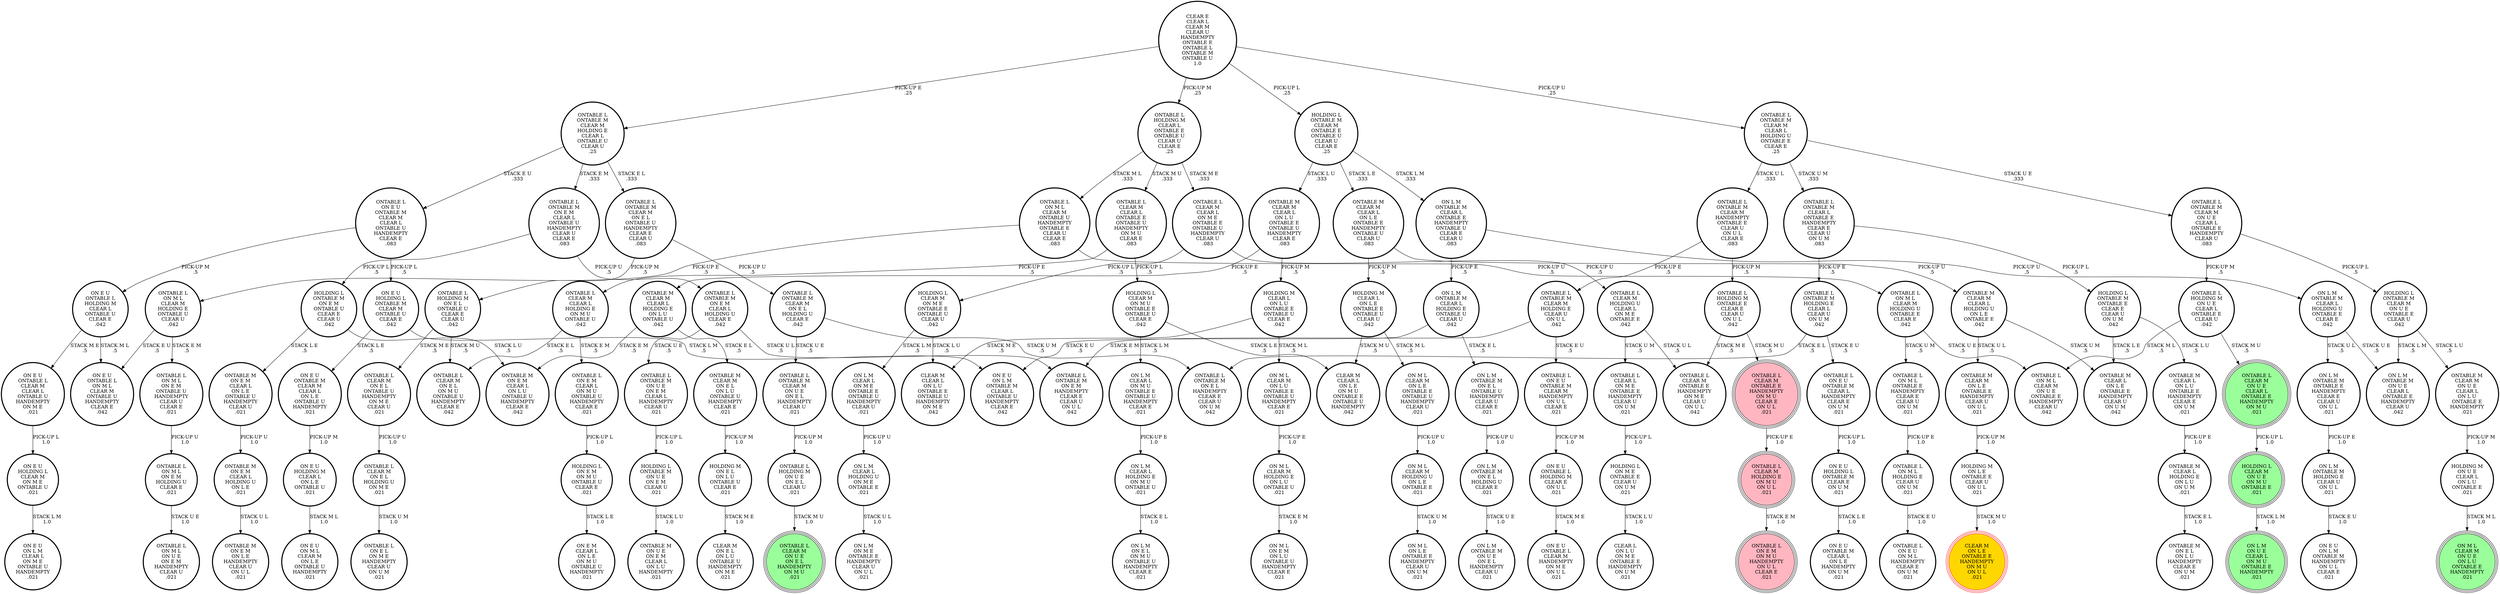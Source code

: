 digraph {
"ONTABLE L\nONTABLE M\nON E M\nCLEAR L\nONTABLE U\nHANDEMPTY\nCLEAR U\nCLEAR E\n.083\n" -> "HOLDING L\nONTABLE M\nON E M\nONTABLE U\nCLEAR E\nCLEAR U\n.042\n"[label="PICK-UP L\n.5\n"];
"ONTABLE L\nONTABLE M\nON E M\nCLEAR L\nONTABLE U\nHANDEMPTY\nCLEAR U\nCLEAR E\n.083\n" -> "ONTABLE L\nONTABLE M\nON E M\nCLEAR L\nHOLDING U\nCLEAR E\n.042\n"[label="PICK-UP U\n.5\n"];
"ONTABLE L\nCLEAR M\nCLEAR L\nONTABLE E\nONTABLE U\nHANDEMPTY\nON M U\nCLEAR E\n.083\n" -> "ONTABLE L\nCLEAR M\nCLEAR L\nHOLDING E\nON M U\nONTABLE U\n.042\n"[label="PICK-UP E\n.5\n"];
"ONTABLE L\nCLEAR M\nCLEAR L\nONTABLE E\nONTABLE U\nHANDEMPTY\nON M U\nCLEAR E\n.083\n" -> "HOLDING L\nCLEAR M\nON M U\nONTABLE E\nONTABLE U\nCLEAR E\n.042\n"[label="PICK-UP L\n.5\n"];
"ONTABLE M\nCLEAR M\nCLEAR L\nHOLDING E\nON L U\nONTABLE U\n.042\n" -> "ONTABLE M\nON E M\nCLEAR L\nON L U\nONTABLE U\nHANDEMPTY\nCLEAR E\n.042\n"[label="STACK E M\n.5\n"];
"ONTABLE M\nCLEAR M\nCLEAR L\nHOLDING E\nON L U\nONTABLE U\n.042\n" -> "ONTABLE M\nCLEAR M\nON E L\nON L U\nONTABLE U\nHANDEMPTY\nCLEAR E\n.021\n"[label="STACK E L\n.5\n"];
"ONTABLE L\nONTABLE M\nON E M\nCLEAR L\nHOLDING U\nCLEAR E\n.042\n" -> "ONTABLE L\nONTABLE M\nON E M\nHANDEMPTY\nCLEAR E\nCLEAR U\nON U L\n.042\n"[label="STACK U L\n.5\n"];
"ONTABLE L\nONTABLE M\nON E M\nCLEAR L\nHOLDING U\nCLEAR E\n.042\n" -> "ONTABLE L\nONTABLE M\nON U E\nON E M\nCLEAR L\nHANDEMPTY\nCLEAR U\n.021\n"[label="STACK U E\n.5\n"];
"ONTABLE L\nHOLDING M\nON U E\nCLEAR L\nONTABLE E\nCLEAR U\n.042\n" -> "ONTABLE L\nON M L\nCLEAR M\nON U E\nONTABLE E\nHANDEMPTY\nCLEAR U\n.042\n"[label="STACK M L\n.5\n"];
"ONTABLE L\nHOLDING M\nON U E\nCLEAR L\nONTABLE E\nCLEAR U\n.042\n" -> "ONTABLE L\nCLEAR M\nON U E\nCLEAR L\nONTABLE E\nHANDEMPTY\nON M U\n.021\n"[label="STACK M U\n.5\n"];
"ON E U\nONTABLE L\nHOLDING M\nCLEAR E\nON U L\n.021\n" -> "ON E U\nONTABLE L\nCLEAR M\nHANDEMPTY\nON M E\nON U L\n.021\n"[label="STACK M E\n1.0\n"];
"ONTABLE M\nCLEAR M\nCLEAR L\nHOLDING U\nON L E\nONTABLE E\n.042\n" -> "ONTABLE M\nCLEAR L\nON L E\nONTABLE E\nHANDEMPTY\nCLEAR U\nON U M\n.042\n"[label="STACK U M\n.5\n"];
"ONTABLE M\nCLEAR M\nCLEAR L\nHOLDING U\nON L E\nONTABLE E\n.042\n" -> "ONTABLE M\nCLEAR M\nON L E\nONTABLE E\nHANDEMPTY\nCLEAR U\nON U L\n.021\n"[label="STACK U L\n.5\n"];
"ON L M\nCLEAR L\nON M U\nONTABLE E\nONTABLE U\nHANDEMPTY\nCLEAR E\n.021\n" -> "ON L M\nCLEAR L\nHOLDING E\nON M U\nONTABLE U\n.021\n"[label="PICK-UP E\n1.0\n"];
"ONTABLE L\nCLEAR M\nHOLDING E\nON M U\nON U L\n.021\n" -> "ONTABLE L\nON E M\nON M U\nHANDEMPTY\nON U L\nCLEAR E\n.021\n"[label="STACK E M\n1.0\n"];
"ONTABLE L\nON M L\nCLEAR M\nHOLDING E\nONTABLE U\nCLEAR U\n.042\n" -> "ON E U\nONTABLE L\nON M L\nCLEAR M\nONTABLE U\nHANDEMPTY\nCLEAR E\n.042\n"[label="STACK E U\n.5\n"];
"ONTABLE L\nON M L\nCLEAR M\nHOLDING E\nONTABLE U\nCLEAR U\n.042\n" -> "ONTABLE L\nON M L\nON E M\nONTABLE U\nHANDEMPTY\nCLEAR U\nCLEAR E\n.021\n"[label="STACK E M\n.5\n"];
"ON E U\nONTABLE L\nCLEAR M\nCLEAR L\nONTABLE U\nHANDEMPTY\nON M E\n.021\n" -> "ON E U\nHOLDING L\nCLEAR M\nON M E\nONTABLE U\n.021\n"[label="PICK-UP L\n1.0\n"];
"ONTABLE L\nCLEAR M\nCLEAR L\nHOLDING E\nON M U\nONTABLE U\n.042\n" -> "ONTABLE L\nON E M\nCLEAR L\nON M U\nONTABLE U\nHANDEMPTY\nCLEAR E\n.021\n"[label="STACK E M\n.5\n"];
"ONTABLE L\nCLEAR M\nCLEAR L\nHOLDING E\nON M U\nONTABLE U\n.042\n" -> "ONTABLE L\nCLEAR M\nON E L\nON M U\nONTABLE U\nHANDEMPTY\nCLEAR E\n.042\n"[label="STACK E L\n.5\n"];
"HOLDING L\nONTABLE M\nONTABLE E\nCLEAR E\nCLEAR U\nON U M\n.042\n" -> "ONTABLE M\nCLEAR L\nON L E\nONTABLE E\nHANDEMPTY\nCLEAR U\nON U M\n.042\n"[label="STACK L E\n.5\n"];
"HOLDING L\nONTABLE M\nONTABLE E\nCLEAR E\nCLEAR U\nON U M\n.042\n" -> "ONTABLE M\nCLEAR L\nON L U\nONTABLE E\nHANDEMPTY\nCLEAR E\nON U M\n.021\n"[label="STACK L U\n.5\n"];
"HOLDING M\nCLEAR L\nON L U\nONTABLE E\nONTABLE U\nCLEAR E\n.042\n" -> "CLEAR M\nCLEAR L\nON L U\nONTABLE E\nONTABLE U\nHANDEMPTY\nON M E\n.042\n"[label="STACK M E\n.5\n"];
"HOLDING M\nCLEAR L\nON L U\nONTABLE E\nONTABLE U\nCLEAR E\n.042\n" -> "ON M L\nCLEAR M\nON L U\nONTABLE E\nONTABLE U\nHANDEMPTY\nCLEAR E\n.021\n"[label="STACK M L\n.5\n"];
"HOLDING M\nCLEAR L\nON L E\nONTABLE E\nONTABLE U\nCLEAR U\n.042\n" -> "CLEAR M\nCLEAR L\nON L E\nON M U\nONTABLE E\nONTABLE U\nHANDEMPTY\n.042\n"[label="STACK M U\n.5\n"];
"HOLDING M\nCLEAR L\nON L E\nONTABLE E\nONTABLE U\nCLEAR U\n.042\n" -> "ON M L\nCLEAR M\nON L E\nONTABLE E\nONTABLE U\nHANDEMPTY\nCLEAR U\n.021\n"[label="STACK M L\n.5\n"];
"ON L M\nONTABLE M\nHOLDING E\nCLEAR U\nON U L\n.021\n" -> "ON E U\nON L M\nONTABLE M\nHANDEMPTY\nON U L\nCLEAR E\n.021\n"[label="STACK E U\n1.0\n"];
"ON M L\nCLEAR M\nON L U\nONTABLE E\nONTABLE U\nHANDEMPTY\nCLEAR E\n.021\n" -> "ON M L\nCLEAR M\nHOLDING E\nON L U\nONTABLE U\n.021\n"[label="PICK-UP E\n1.0\n"];
"ONTABLE M\nCLEAR M\nON U E\nCLEAR L\nON L U\nONTABLE E\nHANDEMPTY\n.021\n" -> "HOLDING M\nON U E\nCLEAR L\nON L U\nONTABLE E\n.021\n"[label="PICK-UP M\n1.0\n"];
"ON L M\nONTABLE M\nCLEAR L\nHOLDING E\nONTABLE U\nCLEAR U\n.042\n" -> "ON E U\nON L M\nONTABLE M\nCLEAR L\nONTABLE U\nHANDEMPTY\nCLEAR E\n.042\n"[label="STACK E U\n.5\n"];
"ON L M\nONTABLE M\nCLEAR L\nHOLDING E\nONTABLE U\nCLEAR U\n.042\n" -> "ON L M\nONTABLE M\nON E L\nONTABLE U\nHANDEMPTY\nCLEAR U\nCLEAR E\n.021\n"[label="STACK E L\n.5\n"];
"ONTABLE L\nHOLDING M\nONTABLE E\nCLEAR E\nCLEAR U\nON U L\n.042\n" -> "ONTABLE L\nCLEAR M\nONTABLE E\nHANDEMPTY\nON M E\nCLEAR U\nON U L\n.042\n"[label="STACK M E\n.5\n"];
"ONTABLE L\nHOLDING M\nONTABLE E\nCLEAR E\nCLEAR U\nON U L\n.042\n" -> "ONTABLE L\nCLEAR M\nONTABLE E\nHANDEMPTY\nON M U\nCLEAR E\nON U L\n.021\n"[label="STACK M U\n.5\n"];
"ON E U\nHOLDING L\nONTABLE M\nCLEAR E\nON U M\n.021\n" -> "ON E U\nONTABLE M\nCLEAR L\nON L E\nHANDEMPTY\nON U M\n.021\n"[label="STACK L E\n1.0\n"];
"ONTABLE M\nCLEAR L\nHOLDING E\nON L U\nON U M\n.021\n" -> "ONTABLE M\nON E L\nON L U\nHANDEMPTY\nCLEAR E\nON U M\n.021\n"[label="STACK E L\n1.0\n"];
"HOLDING L\nONTABLE M\nON E M\nONTABLE U\nCLEAR E\nCLEAR U\n.042\n" -> "ONTABLE M\nON E M\nCLEAR L\nON L E\nONTABLE U\nHANDEMPTY\nCLEAR U\n.021\n"[label="STACK L E\n.5\n"];
"HOLDING L\nONTABLE M\nON E M\nONTABLE U\nCLEAR E\nCLEAR U\n.042\n" -> "ONTABLE M\nON E M\nCLEAR L\nON L U\nONTABLE U\nHANDEMPTY\nCLEAR E\n.042\n"[label="STACK L U\n.5\n"];
"ONTABLE L\nON M L\nON E M\nONTABLE U\nHANDEMPTY\nCLEAR U\nCLEAR E\n.021\n" -> "ONTABLE L\nON M L\nON E M\nHOLDING U\nCLEAR E\n.021\n"[label="PICK-UP U\n1.0\n"];
"ON M L\nCLEAR M\nHOLDING E\nON L U\nONTABLE U\n.021\n" -> "ON M L\nON E M\nON L U\nONTABLE U\nHANDEMPTY\nCLEAR E\n.021\n"[label="STACK E M\n1.0\n"];
"ON L M\nONTABLE M\nCLEAR L\nHOLDING U\nONTABLE E\nCLEAR E\n.042\n" -> "ON L M\nONTABLE M\nONTABLE E\nHANDEMPTY\nCLEAR E\nCLEAR U\nON U L\n.021\n"[label="STACK U L\n.5\n"];
"ON L M\nONTABLE M\nCLEAR L\nHOLDING U\nONTABLE E\nCLEAR E\n.042\n" -> "ON L M\nONTABLE M\nON U E\nCLEAR L\nONTABLE E\nHANDEMPTY\nCLEAR U\n.042\n"[label="STACK U E\n.5\n"];
"HOLDING L\nONTABLE M\nON U E\nON E M\nCLEAR U\n.021\n" -> "ONTABLE M\nON U E\nON E M\nCLEAR L\nON L U\nHANDEMPTY\n.021\n"[label="STACK L U\n1.0\n"];
"ONTABLE M\nCLEAR M\nON E L\nON L U\nONTABLE U\nHANDEMPTY\nCLEAR E\n.021\n" -> "HOLDING M\nON E L\nON L U\nONTABLE U\nCLEAR E\n.021\n"[label="PICK-UP M\n1.0\n"];
"ON L M\nONTABLE M\nON E L\nONTABLE U\nHANDEMPTY\nCLEAR U\nCLEAR E\n.021\n" -> "ON L M\nONTABLE M\nON E L\nHOLDING U\nCLEAR E\n.021\n"[label="PICK-UP U\n1.0\n"];
"ONTABLE L\nONTABLE M\nCLEAR M\nON E L\nONTABLE U\nHANDEMPTY\nCLEAR E\nCLEAR U\n.083\n" -> "ONTABLE L\nHOLDING M\nON E L\nONTABLE U\nCLEAR E\nCLEAR U\n.042\n"[label="PICK-UP M\n.5\n"];
"ONTABLE L\nONTABLE M\nCLEAR M\nON E L\nONTABLE U\nHANDEMPTY\nCLEAR E\nCLEAR U\n.083\n" -> "ONTABLE L\nONTABLE M\nCLEAR M\nON E L\nHOLDING U\nCLEAR E\n.042\n"[label="PICK-UP U\n.5\n"];
"ONTABLE L\nON E M\nCLEAR L\nON M U\nONTABLE U\nHANDEMPTY\nCLEAR E\n.021\n" -> "HOLDING L\nON E M\nON M U\nONTABLE U\nCLEAR E\n.021\n"[label="PICK-UP L\n1.0\n"];
"ONTABLE L\nCLEAR M\nON U E\nCLEAR L\nONTABLE E\nHANDEMPTY\nON M U\n.021\n" -> "HOLDING L\nCLEAR M\nON U E\nON M U\nONTABLE E\n.021\n"[label="PICK-UP L\n1.0\n"];
"ON L M\nCLEAR L\nON M E\nONTABLE E\nONTABLE U\nHANDEMPTY\nCLEAR U\n.021\n" -> "ON L M\nCLEAR L\nHOLDING U\nON M E\nONTABLE E\n.021\n"[label="PICK-UP U\n1.0\n"];
"ONTABLE L\nON E U\nONTABLE M\nCLEAR M\nCLEAR L\nONTABLE U\nHANDEMPTY\nCLEAR E\n.083\n" -> "ON E U\nHOLDING L\nONTABLE M\nCLEAR M\nONTABLE U\nCLEAR E\n.042\n"[label="PICK-UP L\n.5\n"];
"ONTABLE L\nON E U\nONTABLE M\nCLEAR M\nCLEAR L\nONTABLE U\nHANDEMPTY\nCLEAR E\n.083\n" -> "ON E U\nONTABLE L\nHOLDING M\nCLEAR L\nONTABLE U\nCLEAR E\n.042\n"[label="PICK-UP M\n.5\n"];
"ONTABLE L\nCLEAR M\nONTABLE E\nHANDEMPTY\nON M U\nCLEAR E\nON U L\n.021\n" -> "ONTABLE L\nCLEAR M\nHOLDING E\nON M U\nON U L\n.021\n"[label="PICK-UP E\n1.0\n"];
"ONTABLE L\nONTABLE M\nCLEAR M\nHOLDING E\nCLEAR L\nONTABLE U\nCLEAR U\n.25\n" -> "ONTABLE L\nON E U\nONTABLE M\nCLEAR M\nCLEAR L\nONTABLE U\nHANDEMPTY\nCLEAR E\n.083\n"[label="STACK E U\n.333\n"];
"ONTABLE L\nONTABLE M\nCLEAR M\nHOLDING E\nCLEAR L\nONTABLE U\nCLEAR U\n.25\n" -> "ONTABLE L\nONTABLE M\nON E M\nCLEAR L\nONTABLE U\nHANDEMPTY\nCLEAR U\nCLEAR E\n.083\n"[label="STACK E M\n.333\n"];
"ONTABLE L\nONTABLE M\nCLEAR M\nHOLDING E\nCLEAR L\nONTABLE U\nCLEAR U\n.25\n" -> "ONTABLE L\nONTABLE M\nCLEAR M\nON E L\nONTABLE U\nHANDEMPTY\nCLEAR E\nCLEAR U\n.083\n"[label="STACK E L\n.333\n"];
"ONTABLE L\nON M L\nON E M\nHOLDING U\nCLEAR E\n.021\n" -> "ONTABLE L\nON M L\nON U E\nON E M\nHANDEMPTY\nCLEAR U\n.021\n"[label="STACK U E\n1.0\n"];
"ONTABLE L\nHOLDING M\nCLEAR L\nONTABLE E\nONTABLE U\nCLEAR U\nCLEAR E\n.25\n" -> "ONTABLE L\nON M L\nCLEAR M\nONTABLE U\nHANDEMPTY\nONTABLE E\nCLEAR U\nCLEAR E\n.083\n"[label="STACK M L\n.333\n"];
"ONTABLE L\nHOLDING M\nCLEAR L\nONTABLE E\nONTABLE U\nCLEAR U\nCLEAR E\n.25\n" -> "ONTABLE L\nCLEAR M\nCLEAR L\nON M E\nONTABLE E\nONTABLE U\nHANDEMPTY\nCLEAR U\n.083\n"[label="STACK M E\n.333\n"];
"ONTABLE L\nHOLDING M\nCLEAR L\nONTABLE E\nONTABLE U\nCLEAR U\nCLEAR E\n.25\n" -> "ONTABLE L\nCLEAR M\nCLEAR L\nONTABLE E\nONTABLE U\nHANDEMPTY\nON M U\nCLEAR E\n.083\n"[label="STACK M U\n.333\n"];
"ONTABLE L\nON M L\nCLEAR M\nHOLDING U\nONTABLE E\nCLEAR E\n.042\n" -> "ONTABLE L\nON M L\nONTABLE E\nHANDEMPTY\nCLEAR E\nCLEAR U\nON U M\n.021\n"[label="STACK U M\n.5\n"];
"ONTABLE L\nON M L\nCLEAR M\nHOLDING U\nONTABLE E\nCLEAR E\n.042\n" -> "ONTABLE L\nON M L\nCLEAR M\nON U E\nONTABLE E\nHANDEMPTY\nCLEAR U\n.042\n"[label="STACK U E\n.5\n"];
"ONTABLE L\nHOLDING M\nON E L\nONTABLE U\nCLEAR E\nCLEAR U\n.042\n" -> "ONTABLE L\nCLEAR M\nON E L\nON M U\nONTABLE U\nHANDEMPTY\nCLEAR E\n.042\n"[label="STACK M U\n.5\n"];
"ONTABLE L\nHOLDING M\nON E L\nONTABLE U\nCLEAR E\nCLEAR U\n.042\n" -> "ONTABLE L\nCLEAR M\nON E L\nONTABLE U\nHANDEMPTY\nON M E\nCLEAR U\n.021\n"[label="STACK M E\n.5\n"];
"HOLDING L\nON E M\nON M U\nONTABLE U\nCLEAR E\n.021\n" -> "ON E M\nCLEAR L\nON L E\nON M U\nONTABLE U\nHANDEMPTY\n.021\n"[label="STACK L E\n1.0\n"];
"ONTABLE L\nONTABLE M\nCLEAR M\nHANDEMPTY\nONTABLE E\nCLEAR U\nON U L\nCLEAR E\n.083\n" -> "ONTABLE L\nONTABLE M\nCLEAR M\nHOLDING E\nCLEAR U\nON U L\n.042\n"[label="PICK-UP E\n.5\n"];
"ONTABLE L\nONTABLE M\nCLEAR M\nHANDEMPTY\nONTABLE E\nCLEAR U\nON U L\nCLEAR E\n.083\n" -> "ONTABLE L\nHOLDING M\nONTABLE E\nCLEAR E\nCLEAR U\nON U L\n.042\n"[label="PICK-UP M\n.5\n"];
"ONTABLE L\nCLEAR M\nON E L\nHOLDING U\nON M E\n.021\n" -> "ONTABLE L\nON E L\nON M E\nHANDEMPTY\nCLEAR U\nON U M\n.021\n"[label="STACK U M\n1.0\n"];
"ON E U\nHOLDING L\nCLEAR M\nON M E\nONTABLE U\n.021\n" -> "ON E U\nON L M\nCLEAR L\nON M E\nONTABLE U\nHANDEMPTY\n.021\n"[label="STACK L M\n1.0\n"];
"ONTABLE L\nCLEAR M\nHOLDING U\nCLEAR L\nON M E\nONTABLE E\n.042\n" -> "ONTABLE L\nCLEAR L\nON M E\nONTABLE E\nHANDEMPTY\nCLEAR U\nON U M\n.021\n"[label="STACK U M\n.5\n"];
"ONTABLE L\nCLEAR M\nHOLDING U\nCLEAR L\nON M E\nONTABLE E\n.042\n" -> "ONTABLE L\nCLEAR M\nONTABLE E\nHANDEMPTY\nON M E\nCLEAR U\nON U L\n.042\n"[label="STACK U L\n.5\n"];
"ON E U\nONTABLE L\nHOLDING M\nCLEAR L\nONTABLE U\nCLEAR E\n.042\n" -> "ON E U\nONTABLE L\nON M L\nCLEAR M\nONTABLE U\nHANDEMPTY\nCLEAR E\n.042\n"[label="STACK M L\n.5\n"];
"ON E U\nONTABLE L\nHOLDING M\nCLEAR L\nONTABLE U\nCLEAR E\n.042\n" -> "ON E U\nONTABLE L\nCLEAR M\nCLEAR L\nONTABLE U\nHANDEMPTY\nON M E\n.021\n"[label="STACK M E\n.5\n"];
"HOLDING M\nON U E\nCLEAR L\nON L U\nONTABLE E\n.021\n" -> "ON M L\nCLEAR M\nON U E\nON L U\nONTABLE E\nHANDEMPTY\n.021\n"[label="STACK M L\n1.0\n"];
"HOLDING L\nCLEAR M\nON M E\nONTABLE E\nONTABLE U\nCLEAR U\n.042\n" -> "CLEAR M\nCLEAR L\nON L U\nONTABLE E\nONTABLE U\nHANDEMPTY\nON M E\n.042\n"[label="STACK L U\n.5\n"];
"HOLDING L\nCLEAR M\nON M E\nONTABLE E\nONTABLE U\nCLEAR U\n.042\n" -> "ON L M\nCLEAR L\nON M E\nONTABLE E\nONTABLE U\nHANDEMPTY\nCLEAR U\n.021\n"[label="STACK L M\n.5\n"];
"ONTABLE L\nCLEAR M\nCLEAR L\nON M E\nONTABLE E\nONTABLE U\nHANDEMPTY\nCLEAR U\n.083\n" -> "HOLDING L\nCLEAR M\nON M E\nONTABLE E\nONTABLE U\nCLEAR U\n.042\n"[label="PICK-UP L\n.5\n"];
"ONTABLE L\nCLEAR M\nCLEAR L\nON M E\nONTABLE E\nONTABLE U\nHANDEMPTY\nCLEAR U\n.083\n" -> "ONTABLE L\nCLEAR M\nHOLDING U\nCLEAR L\nON M E\nONTABLE E\n.042\n"[label="PICK-UP U\n.5\n"];
"HOLDING L\nONTABLE M\nCLEAR M\nON U E\nONTABLE E\nCLEAR U\n.042\n" -> "ONTABLE M\nCLEAR M\nON U E\nCLEAR L\nON L U\nONTABLE E\nHANDEMPTY\n.021\n"[label="STACK L U\n.5\n"];
"HOLDING L\nONTABLE M\nCLEAR M\nON U E\nONTABLE E\nCLEAR U\n.042\n" -> "ON L M\nONTABLE M\nON U E\nCLEAR L\nONTABLE E\nHANDEMPTY\nCLEAR U\n.042\n"[label="STACK L M\n.5\n"];
"ONTABLE M\nCLEAR L\nON L U\nONTABLE E\nHANDEMPTY\nCLEAR E\nON U M\n.021\n" -> "ONTABLE M\nCLEAR L\nHOLDING E\nON L U\nON U M\n.021\n"[label="PICK-UP E\n1.0\n"];
"HOLDING L\nCLEAR M\nON M U\nONTABLE E\nONTABLE U\nCLEAR E\n.042\n" -> "CLEAR M\nCLEAR L\nON L E\nON M U\nONTABLE E\nONTABLE U\nHANDEMPTY\n.042\n"[label="STACK L E\n.5\n"];
"HOLDING L\nCLEAR M\nON M U\nONTABLE E\nONTABLE U\nCLEAR E\n.042\n" -> "ON L M\nCLEAR L\nON M U\nONTABLE E\nONTABLE U\nHANDEMPTY\nCLEAR E\n.021\n"[label="STACK L M\n.5\n"];
"ONTABLE M\nCLEAR M\nCLEAR L\nON L U\nONTABLE E\nONTABLE U\nHANDEMPTY\nCLEAR E\n.083\n" -> "HOLDING M\nCLEAR L\nON L U\nONTABLE E\nONTABLE U\nCLEAR E\n.042\n"[label="PICK-UP M\n.5\n"];
"ONTABLE M\nCLEAR M\nCLEAR L\nON L U\nONTABLE E\nONTABLE U\nHANDEMPTY\nCLEAR E\n.083\n" -> "ONTABLE M\nCLEAR M\nCLEAR L\nHOLDING E\nON L U\nONTABLE U\n.042\n"[label="PICK-UP E\n.5\n"];
"ONTABLE L\nONTABLE M\nCLEAR L\nONTABLE E\nHANDEMPTY\nCLEAR E\nCLEAR U\nON U M\n.083\n" -> "ONTABLE L\nONTABLE M\nHOLDING E\nCLEAR L\nCLEAR U\nON U M\n.042\n"[label="PICK-UP E\n.5\n"];
"ONTABLE L\nONTABLE M\nCLEAR L\nONTABLE E\nHANDEMPTY\nCLEAR E\nCLEAR U\nON U M\n.083\n" -> "HOLDING L\nONTABLE M\nONTABLE E\nCLEAR E\nCLEAR U\nON U M\n.042\n"[label="PICK-UP L\n.5\n"];
"ON L M\nONTABLE M\nCLEAR L\nONTABLE E\nHANDEMPTY\nONTABLE U\nCLEAR E\nCLEAR U\n.083\n" -> "ON L M\nONTABLE M\nCLEAR L\nHOLDING E\nONTABLE U\nCLEAR U\n.042\n"[label="PICK-UP E\n.5\n"];
"ON L M\nONTABLE M\nCLEAR L\nONTABLE E\nHANDEMPTY\nONTABLE U\nCLEAR E\nCLEAR U\n.083\n" -> "ON L M\nONTABLE M\nCLEAR L\nHOLDING U\nONTABLE E\nCLEAR E\n.042\n"[label="PICK-UP U\n.5\n"];
"ON E U\nHOLDING M\nCLEAR L\nON L E\nONTABLE U\n.021\n" -> "ON E U\nON M L\nCLEAR M\nON L E\nONTABLE U\nHANDEMPTY\n.021\n"[label="STACK M L\n1.0\n"];
"ONTABLE L\nON M L\nHOLDING E\nCLEAR U\nON U M\n.021\n" -> "ONTABLE L\nON E U\nON M L\nHANDEMPTY\nCLEAR E\nON U M\n.021\n"[label="STACK E U\n1.0\n"];
"ONTABLE M\nCLEAR M\nCLEAR L\nON L E\nONTABLE E\nHANDEMPTY\nONTABLE U\nCLEAR U\n.083\n" -> "HOLDING M\nCLEAR L\nON L E\nONTABLE E\nONTABLE U\nCLEAR U\n.042\n"[label="PICK-UP M\n.5\n"];
"ONTABLE M\nCLEAR M\nCLEAR L\nON L E\nONTABLE E\nHANDEMPTY\nONTABLE U\nCLEAR U\n.083\n" -> "ONTABLE M\nCLEAR M\nCLEAR L\nHOLDING U\nON L E\nONTABLE E\n.042\n"[label="PICK-UP U\n.5\n"];
"ONTABLE M\nON E M\nCLEAR L\nON L E\nONTABLE U\nHANDEMPTY\nCLEAR U\n.021\n" -> "ONTABLE M\nON E M\nCLEAR L\nHOLDING U\nON L E\n.021\n"[label="PICK-UP U\n1.0\n"];
"ON L M\nONTABLE M\nONTABLE E\nHANDEMPTY\nCLEAR E\nCLEAR U\nON U L\n.021\n" -> "ON L M\nONTABLE M\nHOLDING E\nCLEAR U\nON U L\n.021\n"[label="PICK-UP E\n1.0\n"];
"ON M L\nCLEAR M\nON L E\nONTABLE E\nONTABLE U\nHANDEMPTY\nCLEAR U\n.021\n" -> "ON M L\nCLEAR M\nHOLDING U\nON L E\nONTABLE E\n.021\n"[label="PICK-UP U\n1.0\n"];
"ONTABLE L\nON M L\nCLEAR M\nONTABLE U\nHANDEMPTY\nONTABLE E\nCLEAR U\nCLEAR E\n.083\n" -> "ONTABLE L\nON M L\nCLEAR M\nHOLDING E\nONTABLE U\nCLEAR U\n.042\n"[label="PICK-UP E\n.5\n"];
"ONTABLE L\nON M L\nCLEAR M\nONTABLE U\nHANDEMPTY\nONTABLE E\nCLEAR U\nCLEAR E\n.083\n" -> "ONTABLE L\nON M L\nCLEAR M\nHOLDING U\nONTABLE E\nCLEAR E\n.042\n"[label="PICK-UP U\n.5\n"];
"CLEAR E\nCLEAR L\nCLEAR M\nCLEAR U\nHANDEMPTY\nONTABLE E\nONTABLE L\nONTABLE M\nONTABLE U\n1.0\n" -> "ONTABLE L\nHOLDING M\nCLEAR L\nONTABLE E\nONTABLE U\nCLEAR U\nCLEAR E\n.25\n"[label="PICK-UP M\n.25\n"];
"CLEAR E\nCLEAR L\nCLEAR M\nCLEAR U\nHANDEMPTY\nONTABLE E\nONTABLE L\nONTABLE M\nONTABLE U\n1.0\n" -> "HOLDING L\nONTABLE M\nCLEAR M\nONTABLE E\nONTABLE U\nCLEAR U\nCLEAR E\n.25\n"[label="PICK-UP L\n.25\n"];
"CLEAR E\nCLEAR L\nCLEAR M\nCLEAR U\nHANDEMPTY\nONTABLE E\nONTABLE L\nONTABLE M\nONTABLE U\n1.0\n" -> "ONTABLE L\nONTABLE M\nCLEAR M\nCLEAR L\nHOLDING U\nONTABLE E\nCLEAR E\n.25\n"[label="PICK-UP U\n.25\n"];
"CLEAR E\nCLEAR L\nCLEAR M\nCLEAR U\nHANDEMPTY\nONTABLE E\nONTABLE L\nONTABLE M\nONTABLE U\n1.0\n" -> "ONTABLE L\nONTABLE M\nCLEAR M\nHOLDING E\nCLEAR L\nONTABLE U\nCLEAR U\n.25\n"[label="PICK-UP E\n.25\n"];
"ON L M\nCLEAR L\nHOLDING U\nON M E\nONTABLE E\n.021\n" -> "ON L M\nON M E\nONTABLE E\nHANDEMPTY\nCLEAR U\nON U L\n.021\n"[label="STACK U L\n1.0\n"];
"ONTABLE L\nON E U\nONTABLE M\nCLEAR M\nHANDEMPTY\nON U L\nCLEAR E\n.021\n" -> "ON E U\nONTABLE L\nHOLDING M\nCLEAR E\nON U L\n.021\n"[label="PICK-UP M\n1.0\n"];
"ONTABLE L\nCLEAR L\nON M E\nONTABLE E\nHANDEMPTY\nCLEAR U\nON U M\n.021\n" -> "HOLDING L\nON M E\nONTABLE E\nCLEAR U\nON U M\n.021\n"[label="PICK-UP L\n1.0\n"];
"ONTABLE M\nCLEAR M\nON L E\nONTABLE E\nHANDEMPTY\nCLEAR U\nON U L\n.021\n" -> "HOLDING M\nON L E\nONTABLE E\nCLEAR U\nON U L\n.021\n"[label="PICK-UP M\n1.0\n"];
"ONTABLE L\nONTABLE M\nHOLDING E\nCLEAR L\nCLEAR U\nON U M\n.042\n" -> "ONTABLE L\nON E U\nONTABLE M\nCLEAR L\nHANDEMPTY\nCLEAR E\nON U M\n.021\n"[label="STACK E U\n.5\n"];
"ONTABLE L\nONTABLE M\nHOLDING E\nCLEAR L\nCLEAR U\nON U M\n.042\n" -> "ONTABLE L\nONTABLE M\nON E L\nHANDEMPTY\nCLEAR E\nCLEAR U\nON U M\n.042\n"[label="STACK E L\n.5\n"];
"ON L M\nONTABLE M\nON E L\nHOLDING U\nCLEAR E\n.021\n" -> "ON L M\nONTABLE M\nON U E\nON E L\nHANDEMPTY\nCLEAR U\n.021\n"[label="STACK U E\n1.0\n"];
"ONTABLE L\nONTABLE M\nON U E\nON E M\nCLEAR L\nHANDEMPTY\nCLEAR U\n.021\n" -> "HOLDING L\nONTABLE M\nON U E\nON E M\nCLEAR U\n.021\n"[label="PICK-UP L\n1.0\n"];
"ON E U\nONTABLE M\nCLEAR M\nCLEAR L\nON L E\nONTABLE U\nHANDEMPTY\n.021\n" -> "ON E U\nHOLDING M\nCLEAR L\nON L E\nONTABLE U\n.021\n"[label="PICK-UP M\n1.0\n"];
"ONTABLE L\nHOLDING M\nON U E\nON E L\nCLEAR U\n.021\n" -> "ONTABLE L\nCLEAR M\nON U E\nON E L\nHANDEMPTY\nON M U\n.021\n"[label="STACK M U\n1.0\n"];
"ONTABLE L\nONTABLE M\nCLEAR M\nON U E\nCLEAR L\nONTABLE E\nHANDEMPTY\nCLEAR U\n.083\n" -> "ONTABLE L\nHOLDING M\nON U E\nCLEAR L\nONTABLE E\nCLEAR U\n.042\n"[label="PICK-UP M\n.5\n"];
"ONTABLE L\nONTABLE M\nCLEAR M\nON U E\nCLEAR L\nONTABLE E\nHANDEMPTY\nCLEAR U\n.083\n" -> "HOLDING L\nONTABLE M\nCLEAR M\nON U E\nONTABLE E\nCLEAR U\n.042\n"[label="PICK-UP L\n.5\n"];
"ON E U\nHOLDING L\nONTABLE M\nCLEAR M\nONTABLE U\nCLEAR E\n.042\n" -> "ON E U\nON L M\nONTABLE M\nCLEAR L\nONTABLE U\nHANDEMPTY\nCLEAR E\n.042\n"[label="STACK L M\n.5\n"];
"ON E U\nHOLDING L\nONTABLE M\nCLEAR M\nONTABLE U\nCLEAR E\n.042\n" -> "ON E U\nONTABLE M\nCLEAR M\nCLEAR L\nON L E\nONTABLE U\nHANDEMPTY\n.021\n"[label="STACK L E\n.5\n"];
"HOLDING L\nONTABLE M\nCLEAR M\nONTABLE E\nONTABLE U\nCLEAR U\nCLEAR E\n.25\n" -> "ON L M\nONTABLE M\nCLEAR L\nONTABLE E\nHANDEMPTY\nONTABLE U\nCLEAR E\nCLEAR U\n.083\n"[label="STACK L M\n.333\n"];
"HOLDING L\nONTABLE M\nCLEAR M\nONTABLE E\nONTABLE U\nCLEAR U\nCLEAR E\n.25\n" -> "ONTABLE M\nCLEAR M\nCLEAR L\nON L E\nONTABLE E\nHANDEMPTY\nONTABLE U\nCLEAR U\n.083\n"[label="STACK L E\n.333\n"];
"HOLDING L\nONTABLE M\nCLEAR M\nONTABLE E\nONTABLE U\nCLEAR U\nCLEAR E\n.25\n" -> "ONTABLE M\nCLEAR M\nCLEAR L\nON L U\nONTABLE E\nONTABLE U\nHANDEMPTY\nCLEAR E\n.083\n"[label="STACK L U\n.333\n"];
"HOLDING M\nON E L\nON L U\nONTABLE U\nCLEAR E\n.021\n" -> "CLEAR M\nON E L\nON L U\nONTABLE U\nHANDEMPTY\nON M E\n.021\n"[label="STACK M E\n1.0\n"];
"ON M L\nCLEAR M\nHOLDING U\nON L E\nONTABLE E\n.021\n" -> "ON M L\nON L E\nONTABLE E\nHANDEMPTY\nCLEAR U\nON U M\n.021\n"[label="STACK U M\n1.0\n"];
"ONTABLE L\nONTABLE M\nCLEAR M\nON U E\nON E L\nHANDEMPTY\nCLEAR U\n.021\n" -> "ONTABLE L\nHOLDING M\nON U E\nON E L\nCLEAR U\n.021\n"[label="PICK-UP M\n1.0\n"];
"ON L M\nCLEAR L\nHOLDING E\nON M U\nONTABLE U\n.021\n" -> "ON L M\nON E L\nON M U\nONTABLE U\nHANDEMPTY\nCLEAR E\n.021\n"[label="STACK E L\n1.0\n"];
"HOLDING M\nON L E\nONTABLE E\nCLEAR U\nON U L\n.021\n" -> "CLEAR M\nON L E\nONTABLE E\nHANDEMPTY\nON M U\nON U L\n.021\n"[label="STACK M U\n1.0\n"];
"ONTABLE L\nONTABLE M\nCLEAR M\nCLEAR L\nHOLDING U\nONTABLE E\nCLEAR E\n.25\n" -> "ONTABLE L\nONTABLE M\nCLEAR M\nON U E\nCLEAR L\nONTABLE E\nHANDEMPTY\nCLEAR U\n.083\n"[label="STACK U E\n.333\n"];
"ONTABLE L\nONTABLE M\nCLEAR M\nCLEAR L\nHOLDING U\nONTABLE E\nCLEAR E\n.25\n" -> "ONTABLE L\nONTABLE M\nCLEAR M\nHANDEMPTY\nONTABLE E\nCLEAR U\nON U L\nCLEAR E\n.083\n"[label="STACK U L\n.333\n"];
"ONTABLE L\nONTABLE M\nCLEAR M\nCLEAR L\nHOLDING U\nONTABLE E\nCLEAR E\n.25\n" -> "ONTABLE L\nONTABLE M\nCLEAR L\nONTABLE E\nHANDEMPTY\nCLEAR E\nCLEAR U\nON U M\n.083\n"[label="STACK U M\n.333\n"];
"ONTABLE M\nON E M\nCLEAR L\nHOLDING U\nON L E\n.021\n" -> "ONTABLE M\nON E M\nON L E\nHANDEMPTY\nCLEAR U\nON U L\n.021\n"[label="STACK U L\n1.0\n"];
"ONTABLE L\nONTABLE M\nCLEAR M\nHOLDING E\nCLEAR U\nON U L\n.042\n" -> "ONTABLE L\nONTABLE M\nON E M\nHANDEMPTY\nCLEAR E\nCLEAR U\nON U L\n.042\n"[label="STACK E M\n.5\n"];
"ONTABLE L\nONTABLE M\nCLEAR M\nHOLDING E\nCLEAR U\nON U L\n.042\n" -> "ONTABLE L\nON E U\nONTABLE M\nCLEAR M\nHANDEMPTY\nON U L\nCLEAR E\n.021\n"[label="STACK E U\n.5\n"];
"HOLDING L\nON M E\nONTABLE E\nCLEAR U\nON U M\n.021\n" -> "CLEAR L\nON L U\nON M E\nONTABLE E\nHANDEMPTY\nON U M\n.021\n"[label="STACK L U\n1.0\n"];
"ONTABLE L\nON M L\nONTABLE E\nHANDEMPTY\nCLEAR E\nCLEAR U\nON U M\n.021\n" -> "ONTABLE L\nON M L\nHOLDING E\nCLEAR U\nON U M\n.021\n"[label="PICK-UP E\n1.0\n"];
"ONTABLE L\nONTABLE M\nCLEAR M\nON E L\nHOLDING U\nCLEAR E\n.042\n" -> "ONTABLE L\nONTABLE M\nCLEAR M\nON U E\nON E L\nHANDEMPTY\nCLEAR U\n.021\n"[label="STACK U E\n.5\n"];
"ONTABLE L\nONTABLE M\nCLEAR M\nON E L\nHOLDING U\nCLEAR E\n.042\n" -> "ONTABLE L\nONTABLE M\nON E L\nHANDEMPTY\nCLEAR E\nCLEAR U\nON U M\n.042\n"[label="STACK U M\n.5\n"];
"ONTABLE L\nON E U\nONTABLE M\nCLEAR L\nHANDEMPTY\nCLEAR E\nON U M\n.021\n" -> "ON E U\nHOLDING L\nONTABLE M\nCLEAR E\nON U M\n.021\n"[label="PICK-UP L\n1.0\n"];
"HOLDING L\nCLEAR M\nON U E\nON M U\nONTABLE E\n.021\n" -> "ON L M\nON U E\nCLEAR L\nON M U\nONTABLE E\nHANDEMPTY\n.021\n"[label="STACK L M\n1.0\n"];
"ONTABLE L\nCLEAR M\nON E L\nONTABLE U\nHANDEMPTY\nON M E\nCLEAR U\n.021\n" -> "ONTABLE L\nCLEAR M\nON E L\nHOLDING U\nON M E\n.021\n"[label="PICK-UP U\n1.0\n"];
"ON E U\nONTABLE M\nCLEAR L\nON L E\nHANDEMPTY\nON U M\n.021\n" [shape=circle, penwidth=3];
"ON L M\nON E L\nON M U\nONTABLE U\nHANDEMPTY\nCLEAR E\n.021\n" [shape=circle, penwidth=3];
"ON E U\nON L M\nCLEAR L\nON M E\nONTABLE U\nHANDEMPTY\n.021\n" [shape=circle, penwidth=3];
"ON L M\nONTABLE M\nON U E\nCLEAR L\nONTABLE E\nHANDEMPTY\nCLEAR U\n.042\n" [shape=circle, penwidth=3];
"ON L M\nON M E\nONTABLE E\nHANDEMPTY\nCLEAR U\nON U L\n.021\n" [shape=circle, penwidth=3];
"ON M L\nON L E\nONTABLE E\nHANDEMPTY\nCLEAR U\nON U M\n.021\n" [shape=circle, penwidth=3];
"ONTABLE M\nCLEAR L\nON L E\nONTABLE E\nHANDEMPTY\nCLEAR U\nON U M\n.042\n" [shape=circle, penwidth=3];
"ONTABLE L\nONTABLE M\nON E M\nHANDEMPTY\nCLEAR E\nCLEAR U\nON U L\n.042\n" [shape=circle, penwidth=3];
"ONTABLE L\nON E L\nON M E\nHANDEMPTY\nCLEAR U\nON U M\n.021\n" [shape=circle, penwidth=3];
"ON E U\nON M L\nCLEAR M\nON L E\nONTABLE U\nHANDEMPTY\n.021\n" [shape=circle, penwidth=3];
"ON L M\nONTABLE M\nON U E\nON E L\nHANDEMPTY\nCLEAR U\n.021\n" [shape=circle, penwidth=3];
"ON L M\nON U E\nCLEAR L\nON M U\nONTABLE E\nHANDEMPTY\n.021\n" [shape=circle, style=filled, fillcolor=palegreen1, peripheries=3];
"ONTABLE L\nON E U\nON M L\nHANDEMPTY\nCLEAR E\nON U M\n.021\n" [shape=circle, penwidth=3];
"ON E U\nONTABLE L\nON M L\nCLEAR M\nONTABLE U\nHANDEMPTY\nCLEAR E\n.042\n" [shape=circle, penwidth=3];
"ONTABLE L\nON M L\nCLEAR M\nON U E\nONTABLE E\nHANDEMPTY\nCLEAR U\n.042\n" [shape=circle, penwidth=3];
"CLEAR M\nON E L\nON L U\nONTABLE U\nHANDEMPTY\nON M E\n.021\n" [shape=circle, penwidth=3];
"ON E M\nCLEAR L\nON L E\nON M U\nONTABLE U\nHANDEMPTY\n.021\n" [shape=circle, penwidth=3];
"ON E U\nON L M\nONTABLE M\nCLEAR L\nONTABLE U\nHANDEMPTY\nCLEAR E\n.042\n" [shape=circle, penwidth=3];
"CLEAR M\nCLEAR L\nON L U\nONTABLE E\nONTABLE U\nHANDEMPTY\nON M E\n.042\n" [shape=circle, penwidth=3];
"ON E U\nON L M\nONTABLE M\nHANDEMPTY\nON U L\nCLEAR E\n.021\n" [shape=circle, penwidth=3];
"ONTABLE M\nON E M\nCLEAR L\nON L U\nONTABLE U\nHANDEMPTY\nCLEAR E\n.042\n" [shape=circle, penwidth=3];
"CLEAR L\nON L U\nON M E\nONTABLE E\nHANDEMPTY\nON U M\n.021\n" [shape=circle, penwidth=3];
"ON M L\nCLEAR M\nON U E\nON L U\nONTABLE E\nHANDEMPTY\n.021\n" [shape=circle, style=filled, fillcolor=palegreen1, peripheries=3];
"CLEAR M\nCLEAR L\nON L E\nON M U\nONTABLE E\nONTABLE U\nHANDEMPTY\n.042\n" [shape=circle, penwidth=3];
"ONTABLE L\nCLEAR M\nONTABLE E\nHANDEMPTY\nON M E\nCLEAR U\nON U L\n.042\n" [shape=circle, penwidth=3];
"ONTABLE M\nON U E\nON E M\nCLEAR L\nON L U\nHANDEMPTY\n.021\n" [shape=circle, penwidth=3];
"ONTABLE L\nCLEAR M\nON E L\nON M U\nONTABLE U\nHANDEMPTY\nCLEAR E\n.042\n" [shape=circle, penwidth=3];
"ONTABLE L\nON E M\nON M U\nHANDEMPTY\nON U L\nCLEAR E\n.021\n" [shape=circle, style=filled, fillcolor=lightpink, peripheries=3];
"ON E U\nONTABLE L\nCLEAR M\nHANDEMPTY\nON M E\nON U L\n.021\n" [shape=circle, penwidth=3];
"ONTABLE M\nON E M\nON L E\nHANDEMPTY\nCLEAR U\nON U L\n.021\n" [shape=circle, penwidth=3];
"ONTABLE L\nONTABLE M\nON E L\nHANDEMPTY\nCLEAR E\nCLEAR U\nON U M\n.042\n" [shape=circle, penwidth=3];
"ONTABLE L\nCLEAR M\nON U E\nON E L\nHANDEMPTY\nON M U\n.021\n" [shape=circle, style=filled, fillcolor=palegreen1, peripheries=3];
"ON M L\nON E M\nON L U\nONTABLE U\nHANDEMPTY\nCLEAR E\n.021\n" [shape=circle, penwidth=3];
"ONTABLE M\nON E L\nON L U\nHANDEMPTY\nCLEAR E\nON U M\n.021\n" [shape=circle, penwidth=3];
"CLEAR M\nON L E\nONTABLE E\nHANDEMPTY\nON M U\nON U L\n.021\n" [shape=circle, style=filled color=red, fillcolor=gold, peripheries=3];
"ONTABLE L\nON M L\nON U E\nON E M\nHANDEMPTY\nCLEAR U\n.021\n" [shape=circle, penwidth=3];
"ON M L\nCLEAR M\nON L U\nONTABLE E\nONTABLE U\nHANDEMPTY\nCLEAR E\n.021\n" [shape=circle, penwidth=3];
"HOLDING M\nCLEAR L\nON L E\nONTABLE E\nONTABLE U\nCLEAR U\n.042\n" [shape=circle, penwidth=3];
"ON E U\nONTABLE L\nCLEAR M\nCLEAR L\nONTABLE U\nHANDEMPTY\nON M E\n.021\n" [shape=circle, penwidth=3];
"ON E U\nONTABLE M\nCLEAR L\nON L E\nHANDEMPTY\nON U M\n.021\n" [shape=circle, penwidth=3];
"ONTABLE L\nCLEAR M\nON E L\nONTABLE U\nHANDEMPTY\nON M E\nCLEAR U\n.021\n" [shape=circle, penwidth=3];
"ON L M\nON E L\nON M U\nONTABLE U\nHANDEMPTY\nCLEAR E\n.021\n" [shape=circle, penwidth=3];
"ON E U\nON L M\nCLEAR L\nON M E\nONTABLE U\nHANDEMPTY\n.021\n" [shape=circle, penwidth=3];
"ON M L\nCLEAR M\nHOLDING E\nON L U\nONTABLE U\n.021\n" [shape=circle, penwidth=3];
"HOLDING L\nCLEAR M\nON M E\nONTABLE E\nONTABLE U\nCLEAR U\n.042\n" [shape=circle, penwidth=3];
"ON L M\nONTABLE M\nON E L\nONTABLE U\nHANDEMPTY\nCLEAR U\nCLEAR E\n.021\n" [shape=circle, penwidth=3];
"ONTABLE L\nON M L\nCLEAR M\nHOLDING E\nONTABLE U\nCLEAR U\n.042\n" [shape=circle, penwidth=3];
"ON L M\nONTABLE M\nCLEAR L\nHOLDING E\nONTABLE U\nCLEAR U\n.042\n" [shape=circle, penwidth=3];
"ONTABLE L\nON M L\nHOLDING E\nCLEAR U\nON U M\n.021\n" [shape=circle, penwidth=3];
"ON L M\nONTABLE M\nON U E\nCLEAR L\nONTABLE E\nHANDEMPTY\nCLEAR U\n.042\n" [shape=circle, penwidth=3];
"ONTABLE L\nON E M\nCLEAR L\nON M U\nONTABLE U\nHANDEMPTY\nCLEAR E\n.021\n" [shape=circle, penwidth=3];
"ON L M\nON M E\nONTABLE E\nHANDEMPTY\nCLEAR U\nON U L\n.021\n" [shape=circle, penwidth=3];
"ONTABLE L\nONTABLE M\nON E M\nCLEAR L\nHOLDING U\nCLEAR E\n.042\n" [shape=circle, penwidth=3];
"ONTABLE L\nHOLDING M\nON U E\nCLEAR L\nONTABLE E\nCLEAR U\n.042\n" [shape=circle, penwidth=3];
"ON M L\nCLEAR M\nHOLDING U\nON L E\nONTABLE E\n.021\n" [shape=circle, penwidth=3];
"ON M L\nON L E\nONTABLE E\nHANDEMPTY\nCLEAR U\nON U M\n.021\n" [shape=circle, penwidth=3];
"ONTABLE L\nONTABLE M\nCLEAR M\nHOLDING E\nCLEAR L\nONTABLE U\nCLEAR U\n.25\n" [shape=circle, penwidth=3];
"ONTABLE M\nCLEAR L\nON L E\nONTABLE E\nHANDEMPTY\nCLEAR U\nON U M\n.042\n" [shape=circle, penwidth=3];
"ONTABLE L\nONTABLE M\nON E M\nHANDEMPTY\nCLEAR E\nCLEAR U\nON U L\n.042\n" [shape=circle, penwidth=3];
"HOLDING L\nCLEAR M\nON U E\nON M U\nONTABLE E\n.021\n" [shape=circle, style=filled, fillcolor=palegreen1, peripheries=3];
"ONTABLE M\nCLEAR M\nCLEAR L\nHOLDING U\nON L E\nONTABLE E\n.042\n" [shape=circle, penwidth=3];
"ONTABLE L\nON E L\nON M E\nHANDEMPTY\nCLEAR U\nON U M\n.021\n" [shape=circle, penwidth=3];
"ON E U\nON M L\nCLEAR M\nON L E\nONTABLE U\nHANDEMPTY\n.021\n" [shape=circle, penwidth=3];
"HOLDING M\nON U E\nCLEAR L\nON L U\nONTABLE E\n.021\n" [shape=circle, penwidth=3];
"ONTABLE L\nCLEAR M\nCLEAR L\nONTABLE E\nONTABLE U\nHANDEMPTY\nON M U\nCLEAR E\n.083\n" [shape=circle, penwidth=3];
"ON M L\nCLEAR M\nON L E\nONTABLE E\nONTABLE U\nHANDEMPTY\nCLEAR U\n.021\n" [shape=circle, penwidth=3];
"ON E U\nONTABLE L\nHOLDING M\nCLEAR L\nONTABLE U\nCLEAR E\n.042\n" [shape=circle, penwidth=3];
"ON L M\nONTABLE M\nON U E\nON E L\nHANDEMPTY\nCLEAR U\n.021\n" [shape=circle, penwidth=3];
"ONTABLE L\nONTABLE M\nCLEAR L\nONTABLE E\nHANDEMPTY\nCLEAR E\nCLEAR U\nON U M\n.083\n" [shape=circle, penwidth=3];
"ON E U\nHOLDING L\nONTABLE M\nCLEAR E\nON U M\n.021\n" [shape=circle, penwidth=3];
"ONTABLE M\nCLEAR L\nHOLDING E\nON L U\nON U M\n.021\n" [shape=circle, penwidth=3];
"ON L M\nON U E\nCLEAR L\nON M U\nONTABLE E\nHANDEMPTY\n.021\n" [shape=circle, style=filled, fillcolor=palegreen1, peripheries=3];
"ON L M\nCLEAR L\nHOLDING U\nON M E\nONTABLE E\n.021\n" [shape=circle, penwidth=3];
"ONTABLE L\nCLEAR M\nONTABLE E\nHANDEMPTY\nON M U\nCLEAR E\nON U L\n.021\n" [shape=circle, style=filled, fillcolor=lightpink, peripheries=3];
"ON E U\nHOLDING L\nCLEAR M\nON M E\nONTABLE U\n.021\n" [shape=circle, penwidth=3];
"ONTABLE L\nON E U\nON M L\nHANDEMPTY\nCLEAR E\nON U M\n.021\n" [shape=circle, penwidth=3];
"ON E U\nONTABLE L\nON M L\nCLEAR M\nONTABLE U\nHANDEMPTY\nCLEAR E\n.042\n" [shape=circle, penwidth=3];
"ONTABLE L\nHOLDING M\nCLEAR L\nONTABLE E\nONTABLE U\nCLEAR U\nCLEAR E\n.25\n" [shape=circle, penwidth=3];
"HOLDING M\nON E L\nON L U\nONTABLE U\nCLEAR E\n.021\n" [shape=circle, penwidth=3];
"ONTABLE L\nHOLDING M\nON U E\nON E L\nCLEAR U\n.021\n" [shape=circle, penwidth=3];
"ONTABLE L\nON M L\nCLEAR M\nON U E\nONTABLE E\nHANDEMPTY\nCLEAR U\n.042\n" [shape=circle, penwidth=3];
"CLEAR M\nON E L\nON L U\nONTABLE U\nHANDEMPTY\nON M E\n.021\n" [shape=circle, penwidth=3];
"HOLDING M\nCLEAR L\nON L U\nONTABLE E\nONTABLE U\nCLEAR E\n.042\n" [shape=circle, penwidth=3];
"CLEAR E\nCLEAR L\nCLEAR M\nCLEAR U\nHANDEMPTY\nONTABLE E\nONTABLE L\nONTABLE M\nONTABLE U\n1.0\n" [shape=circle, penwidth=3];
"ONTABLE L\nONTABLE M\nCLEAR M\nHANDEMPTY\nONTABLE E\nCLEAR U\nON U L\nCLEAR E\n.083\n" [shape=circle, penwidth=3];
"ONTABLE L\nONTABLE M\nCLEAR M\nON E L\nHOLDING U\nCLEAR E\n.042\n" [shape=circle, penwidth=3];
"ON E M\nCLEAR L\nON L E\nON M U\nONTABLE U\nHANDEMPTY\n.021\n" [shape=circle, penwidth=3];
"ON E U\nON L M\nONTABLE M\nCLEAR L\nONTABLE U\nHANDEMPTY\nCLEAR E\n.042\n" [shape=circle, penwidth=3];
"ON L M\nCLEAR L\nHOLDING E\nON M U\nONTABLE U\n.021\n" [shape=circle, penwidth=3];
"ONTABLE M\nCLEAR M\nCLEAR L\nON L E\nONTABLE E\nHANDEMPTY\nONTABLE U\nCLEAR U\n.083\n" [shape=circle, penwidth=3];
"HOLDING L\nON E M\nON M U\nONTABLE U\nCLEAR E\n.021\n" [shape=circle, penwidth=3];
"HOLDING L\nONTABLE M\nCLEAR M\nONTABLE E\nONTABLE U\nCLEAR U\nCLEAR E\n.25\n" [shape=circle, penwidth=3];
"ONTABLE L\nHOLDING M\nON E L\nONTABLE U\nCLEAR E\nCLEAR U\n.042\n" [shape=circle, penwidth=3];
"CLEAR M\nCLEAR L\nON L U\nONTABLE E\nONTABLE U\nHANDEMPTY\nON M E\n.042\n" [shape=circle, penwidth=3];
"ONTABLE L\nONTABLE M\nCLEAR M\nHOLDING E\nCLEAR U\nON U L\n.042\n" [shape=circle, penwidth=3];
"ONTABLE L\nCLEAR M\nHOLDING E\nON M U\nON U L\n.021\n" [shape=circle, style=filled, fillcolor=lightpink, peripheries=3];
"ONTABLE L\nON M L\nCLEAR M\nHOLDING U\nONTABLE E\nCLEAR E\n.042\n" [shape=circle, penwidth=3];
"HOLDING L\nONTABLE M\nONTABLE E\nCLEAR E\nCLEAR U\nON U M\n.042\n" [shape=circle, penwidth=3];
"ON E U\nON L M\nONTABLE M\nHANDEMPTY\nON U L\nCLEAR E\n.021\n" [shape=circle, penwidth=3];
"ONTABLE M\nON E M\nCLEAR L\nON L U\nONTABLE U\nHANDEMPTY\nCLEAR E\n.042\n" [shape=circle, penwidth=3];
"CLEAR L\nON L U\nON M E\nONTABLE E\nHANDEMPTY\nON U M\n.021\n" [shape=circle, penwidth=3];
"ONTABLE L\nON M L\nON E M\nHOLDING U\nCLEAR E\n.021\n" [shape=circle, penwidth=3];
"ONTABLE M\nCLEAR M\nCLEAR L\nHOLDING E\nON L U\nONTABLE U\n.042\n" [shape=circle, penwidth=3];
"ONTABLE M\nCLEAR L\nON L U\nONTABLE E\nHANDEMPTY\nCLEAR E\nON U M\n.021\n" [shape=circle, penwidth=3];
"ONTABLE L\nONTABLE M\nCLEAR M\nON U E\nON E L\nHANDEMPTY\nCLEAR U\n.021\n" [shape=circle, penwidth=3];
"ON L M\nONTABLE M\nCLEAR L\nHOLDING U\nONTABLE E\nCLEAR E\n.042\n" [shape=circle, penwidth=3];
"ON M L\nCLEAR M\nON U E\nON L U\nONTABLE E\nHANDEMPTY\n.021\n" [shape=circle, style=filled, fillcolor=palegreen1, peripheries=3];
"ONTABLE L\nCLEAR M\nHOLDING U\nCLEAR L\nON M E\nONTABLE E\n.042\n" [shape=circle, penwidth=3];
"CLEAR M\nCLEAR L\nON L E\nON M U\nONTABLE E\nONTABLE U\nHANDEMPTY\n.042\n" [shape=circle, penwidth=3];
"ON L M\nONTABLE M\nONTABLE E\nHANDEMPTY\nCLEAR E\nCLEAR U\nON U L\n.021\n" [shape=circle, penwidth=3];
"ON L M\nCLEAR L\nON M U\nONTABLE E\nONTABLE U\nHANDEMPTY\nCLEAR E\n.021\n" [shape=circle, penwidth=3];
"HOLDING L\nONTABLE M\nCLEAR M\nON U E\nONTABLE E\nCLEAR U\n.042\n" [shape=circle, penwidth=3];
"HOLDING L\nON M E\nONTABLE E\nCLEAR U\nON U M\n.021\n" [shape=circle, penwidth=3];
"ONTABLE L\nCLEAR M\nONTABLE E\nHANDEMPTY\nON M E\nCLEAR U\nON U L\n.042\n" [shape=circle, penwidth=3];
"HOLDING L\nONTABLE M\nON E M\nONTABLE U\nCLEAR E\nCLEAR U\n.042\n" [shape=circle, penwidth=3];
"ONTABLE L\nONTABLE M\nON U E\nON E M\nCLEAR L\nHANDEMPTY\nCLEAR U\n.021\n" [shape=circle, penwidth=3];
"ON E U\nONTABLE L\nHOLDING M\nCLEAR E\nON U L\n.021\n" [shape=circle, penwidth=3];
"ONTABLE L\nON M L\nCLEAR M\nONTABLE U\nHANDEMPTY\nONTABLE E\nCLEAR U\nCLEAR E\n.083\n" [shape=circle, penwidth=3];
"ONTABLE L\nON M L\nONTABLE E\nHANDEMPTY\nCLEAR E\nCLEAR U\nON U M\n.021\n" [shape=circle, penwidth=3];
"ONTABLE M\nON U E\nON E M\nCLEAR L\nON L U\nHANDEMPTY\n.021\n" [shape=circle, penwidth=3];
"ONTABLE L\nCLEAR M\nON E L\nON M U\nONTABLE U\nHANDEMPTY\nCLEAR E\n.042\n" [shape=circle, penwidth=3];
"ON L M\nONTABLE M\nON E L\nHOLDING U\nCLEAR E\n.021\n" [shape=circle, penwidth=3];
"ON L M\nCLEAR L\nON M E\nONTABLE E\nONTABLE U\nHANDEMPTY\nCLEAR U\n.021\n" [shape=circle, penwidth=3];
"HOLDING M\nON L E\nONTABLE E\nCLEAR U\nON U L\n.021\n" [shape=circle, penwidth=3];
"ON E U\nHOLDING L\nONTABLE M\nCLEAR M\nONTABLE U\nCLEAR E\n.042\n" [shape=circle, penwidth=3];
"ONTABLE L\nON E U\nONTABLE M\nCLEAR L\nHANDEMPTY\nCLEAR E\nON U M\n.021\n" [shape=circle, penwidth=3];
"ONTABLE L\nON E M\nON M U\nHANDEMPTY\nON U L\nCLEAR E\n.021\n" [shape=circle, style=filled, fillcolor=lightpink, peripheries=3];
"ON L M\nONTABLE M\nHOLDING E\nCLEAR U\nON U L\n.021\n" [shape=circle, penwidth=3];
"ON L M\nONTABLE M\nCLEAR L\nONTABLE E\nHANDEMPTY\nONTABLE U\nCLEAR E\nCLEAR U\n.083\n" [shape=circle, penwidth=3];
"ONTABLE L\nON M L\nON E M\nONTABLE U\nHANDEMPTY\nCLEAR U\nCLEAR E\n.021\n" [shape=circle, penwidth=3];
"ON E U\nHOLDING M\nCLEAR L\nON L E\nONTABLE U\n.021\n" [shape=circle, penwidth=3];
"ON E U\nONTABLE L\nCLEAR M\nHANDEMPTY\nON M E\nON U L\n.021\n" [shape=circle, penwidth=3];
"ONTABLE M\nCLEAR M\nCLEAR L\nON L U\nONTABLE E\nONTABLE U\nHANDEMPTY\nCLEAR E\n.083\n" [shape=circle, penwidth=3];
"ONTABLE M\nON E M\nCLEAR L\nHOLDING U\nON L E\n.021\n" [shape=circle, penwidth=3];
"ONTABLE M\nON E M\nON L E\nHANDEMPTY\nCLEAR U\nON U L\n.021\n" [shape=circle, penwidth=3];
"ONTABLE L\nCLEAR M\nCLEAR L\nHOLDING E\nON M U\nONTABLE U\n.042\n" [shape=circle, penwidth=3];
"ONTABLE L\nCLEAR L\nON M E\nONTABLE E\nHANDEMPTY\nCLEAR U\nON U M\n.021\n" [shape=circle, penwidth=3];
"ONTABLE L\nONTABLE M\nHOLDING E\nCLEAR L\nCLEAR U\nON U M\n.042\n" [shape=circle, penwidth=3];
"HOLDING L\nCLEAR M\nON M U\nONTABLE E\nONTABLE U\nCLEAR E\n.042\n" [shape=circle, penwidth=3];
"ONTABLE L\nON E U\nONTABLE M\nCLEAR M\nHANDEMPTY\nON U L\nCLEAR E\n.021\n" [shape=circle, penwidth=3];
"ONTABLE L\nONTABLE M\nON E L\nHANDEMPTY\nCLEAR E\nCLEAR U\nON U M\n.042\n" [shape=circle, penwidth=3];
"ONTABLE M\nON E M\nCLEAR L\nON L E\nONTABLE U\nHANDEMPTY\nCLEAR U\n.021\n" [shape=circle, penwidth=3];
"ONTABLE L\nONTABLE M\nCLEAR M\nON U E\nCLEAR L\nONTABLE E\nHANDEMPTY\nCLEAR U\n.083\n" [shape=circle, penwidth=3];
"ONTABLE L\nONTABLE M\nON E M\nCLEAR L\nONTABLE U\nHANDEMPTY\nCLEAR U\nCLEAR E\n.083\n" [shape=circle, penwidth=3];
"ONTABLE L\nCLEAR M\nON U E\nON E L\nHANDEMPTY\nON M U\n.021\n" [shape=circle, style=filled, fillcolor=palegreen1, peripheries=3];
"ONTABLE M\nCLEAR M\nON L E\nONTABLE E\nHANDEMPTY\nCLEAR U\nON U L\n.021\n" [shape=circle, penwidth=3];
"HOLDING L\nONTABLE M\nON U E\nON E M\nCLEAR U\n.021\n" [shape=circle, penwidth=3];
"ONTABLE M\nCLEAR M\nON U E\nCLEAR L\nON L U\nONTABLE E\nHANDEMPTY\n.021\n" [shape=circle, penwidth=3];
"ONTABLE L\nON E U\nONTABLE M\nCLEAR M\nCLEAR L\nONTABLE U\nHANDEMPTY\nCLEAR E\n.083\n" [shape=circle, penwidth=3];
"ON M L\nON E M\nON L U\nONTABLE U\nHANDEMPTY\nCLEAR E\n.021\n" [shape=circle, penwidth=3];
"ONTABLE L\nCLEAR M\nCLEAR L\nON M E\nONTABLE E\nONTABLE U\nHANDEMPTY\nCLEAR U\n.083\n" [shape=circle, penwidth=3];
"ONTABLE L\nONTABLE M\nCLEAR M\nCLEAR L\nHOLDING U\nONTABLE E\nCLEAR E\n.25\n" [shape=circle, penwidth=3];
"ONTABLE M\nON E L\nON L U\nHANDEMPTY\nCLEAR E\nON U M\n.021\n" [shape=circle, penwidth=3];
"ONTABLE L\nHOLDING M\nONTABLE E\nCLEAR E\nCLEAR U\nON U L\n.042\n" [shape=circle, penwidth=3];
"ON E U\nONTABLE M\nCLEAR M\nCLEAR L\nON L E\nONTABLE U\nHANDEMPTY\n.021\n" [shape=circle, penwidth=3];
"ONTABLE L\nONTABLE M\nCLEAR M\nON E L\nONTABLE U\nHANDEMPTY\nCLEAR E\nCLEAR U\n.083\n" [shape=circle, penwidth=3];
"CLEAR M\nON L E\nONTABLE E\nHANDEMPTY\nON M U\nON U L\n.021\n" [shape=circle, style=filled color=red, fillcolor=gold, peripheries=3];
"ONTABLE L\nCLEAR M\nON E L\nHOLDING U\nON M E\n.021\n" [shape=circle, penwidth=3];
"ONTABLE L\nCLEAR M\nON U E\nCLEAR L\nONTABLE E\nHANDEMPTY\nON M U\n.021\n" [shape=circle, style=filled, fillcolor=palegreen1, peripheries=3];
"ONTABLE L\nON M L\nON U E\nON E M\nHANDEMPTY\nCLEAR U\n.021\n" [shape=circle, penwidth=3];
"ONTABLE M\nCLEAR M\nON E L\nON L U\nONTABLE U\nHANDEMPTY\nCLEAR E\n.021\n" [shape=circle, penwidth=3];
}
